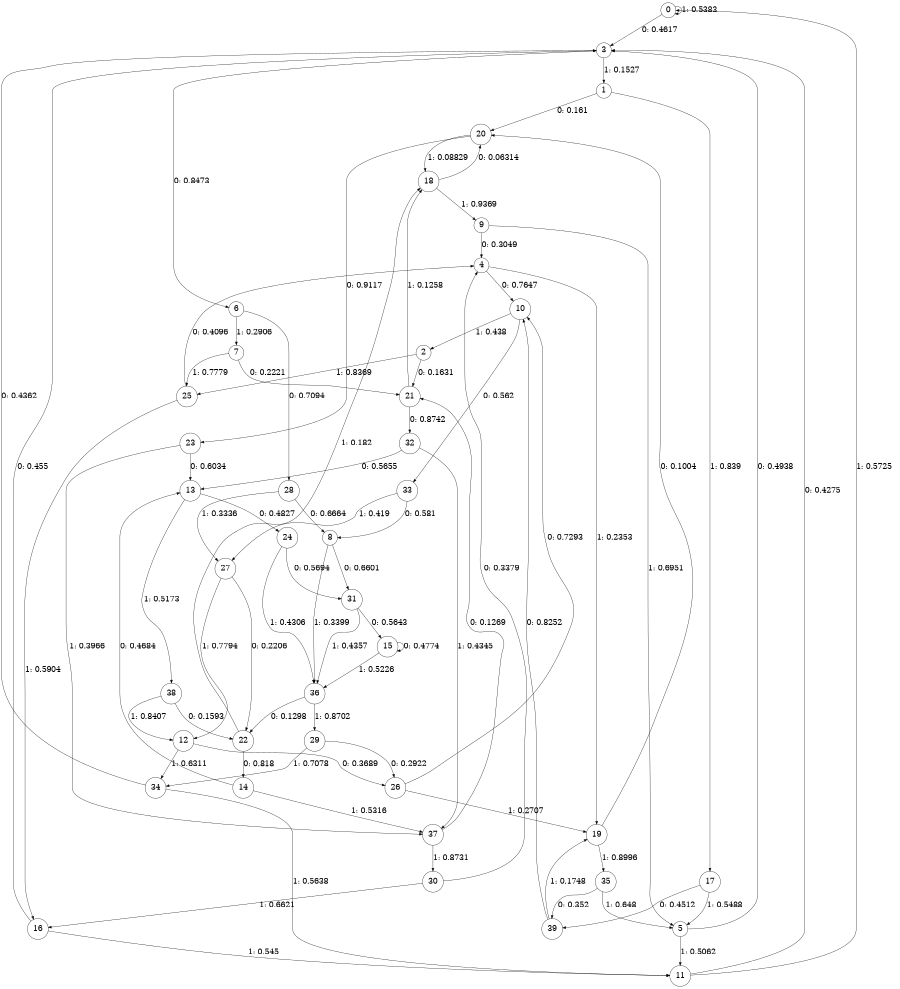digraph "ch34concat_phase3_L6" {
size = "6,8.5";
ratio = "fill";
node [shape = circle];
node [fontsize = 24];
edge [fontsize = 24];
0 -> 3 [label = "0: 0.4617   "];
0 -> 0 [label = "1: 0.5383   "];
1 -> 20 [label = "0: 0.161    "];
1 -> 17 [label = "1: 0.839    "];
2 -> 21 [label = "0: 0.1631   "];
2 -> 25 [label = "1: 0.8369   "];
3 -> 6 [label = "0: 0.8473   "];
3 -> 1 [label = "1: 0.1527   "];
4 -> 10 [label = "0: 0.7647   "];
4 -> 19 [label = "1: 0.2353   "];
5 -> 3 [label = "0: 0.4938   "];
5 -> 11 [label = "1: 0.5062   "];
6 -> 28 [label = "0: 0.7094   "];
6 -> 7 [label = "1: 0.2906   "];
7 -> 21 [label = "0: 0.2221   "];
7 -> 25 [label = "1: 0.7779   "];
8 -> 31 [label = "0: 0.6601   "];
8 -> 36 [label = "1: 0.3399   "];
9 -> 4 [label = "0: 0.3049   "];
9 -> 5 [label = "1: 0.6951   "];
10 -> 33 [label = "0: 0.562    "];
10 -> 2 [label = "1: 0.438    "];
11 -> 3 [label = "0: 0.4275   "];
11 -> 0 [label = "1: 0.5725   "];
12 -> 26 [label = "0: 0.3689   "];
12 -> 34 [label = "1: 0.6311   "];
13 -> 24 [label = "0: 0.4827   "];
13 -> 38 [label = "1: 0.5173   "];
14 -> 13 [label = "0: 0.4684   "];
14 -> 37 [label = "1: 0.5316   "];
15 -> 15 [label = "0: 0.4774   "];
15 -> 36 [label = "1: 0.5226   "];
16 -> 3 [label = "0: 0.455    "];
16 -> 11 [label = "1: 0.545    "];
17 -> 39 [label = "0: 0.4512   "];
17 -> 5 [label = "1: 0.5488   "];
18 -> 20 [label = "0: 0.06314  "];
18 -> 9 [label = "1: 0.9369   "];
19 -> 20 [label = "0: 0.1004   "];
19 -> 35 [label = "1: 0.8996   "];
20 -> 23 [label = "0: 0.9117   "];
20 -> 18 [label = "1: 0.08829  "];
21 -> 32 [label = "0: 0.8742   "];
21 -> 18 [label = "1: 0.1258   "];
22 -> 14 [label = "0: 0.818    "];
22 -> 18 [label = "1: 0.182    "];
23 -> 13 [label = "0: 0.6034   "];
23 -> 37 [label = "1: 0.3966   "];
24 -> 31 [label = "0: 0.5694   "];
24 -> 36 [label = "1: 0.4306   "];
25 -> 4 [label = "0: 0.4096   "];
25 -> 16 [label = "1: 0.5904   "];
26 -> 10 [label = "0: 0.7293   "];
26 -> 19 [label = "1: 0.2707   "];
27 -> 22 [label = "0: 0.2206   "];
27 -> 12 [label = "1: 0.7794   "];
28 -> 8 [label = "0: 0.6664   "];
28 -> 27 [label = "1: 0.3336   "];
29 -> 26 [label = "0: 0.2922   "];
29 -> 34 [label = "1: 0.7078   "];
30 -> 4 [label = "0: 0.3379   "];
30 -> 16 [label = "1: 0.6621   "];
31 -> 15 [label = "0: 0.5643   "];
31 -> 36 [label = "1: 0.4357   "];
32 -> 13 [label = "0: 0.5655   "];
32 -> 37 [label = "1: 0.4345   "];
33 -> 8 [label = "0: 0.581    "];
33 -> 27 [label = "1: 0.419    "];
34 -> 3 [label = "0: 0.4362   "];
34 -> 11 [label = "1: 0.5638   "];
35 -> 39 [label = "0: 0.352    "];
35 -> 5 [label = "1: 0.648    "];
36 -> 22 [label = "0: 0.1298   "];
36 -> 29 [label = "1: 0.8702   "];
37 -> 21 [label = "0: 0.1269   "];
37 -> 30 [label = "1: 0.8731   "];
38 -> 22 [label = "0: 0.1593   "];
38 -> 12 [label = "1: 0.8407   "];
39 -> 10 [label = "0: 0.8252   "];
39 -> 19 [label = "1: 0.1748   "];
}